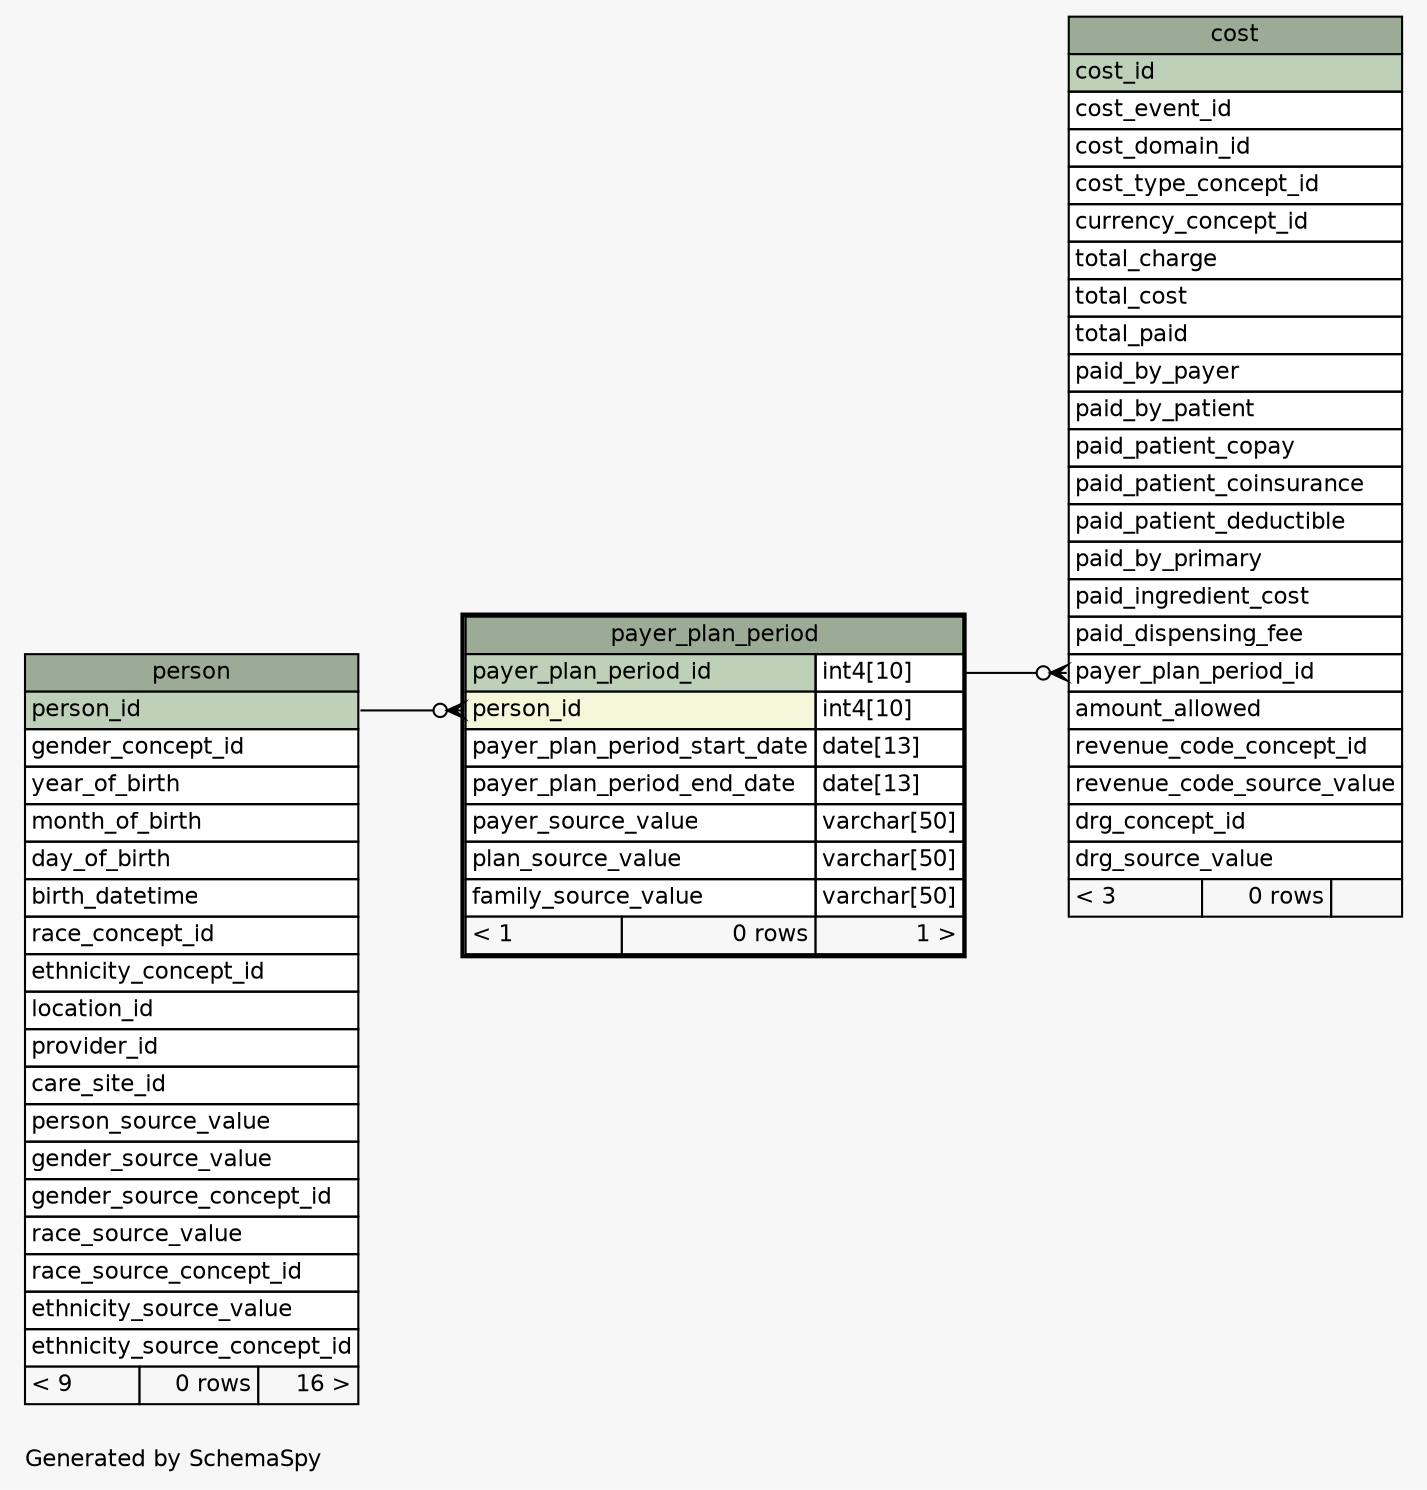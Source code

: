 // dot 2.38.0 on Linux 4.10.0-32-generic
// SchemaSpy rev 590
digraph "oneDegreeRelationshipsDiagram" {
  graph [
    rankdir="RL"
    bgcolor="#f7f7f7"
    label="\nGenerated by SchemaSpy"
    labeljust="l"
    nodesep="0.18"
    ranksep="0.46"
    fontname="Helvetica"
    fontsize="11"
  ];
  node [
    fontname="Helvetica"
    fontsize="11"
    shape="plaintext"
  ];
  edge [
    arrowsize="0.8"
  ];
  "cost":"payer_plan_period_id":w -> "payer_plan_period":"payer_plan_period_id.type":e [arrowhead=none dir=back arrowtail=crowodot];
  "payer_plan_period":"person_id":w -> "person":"person_id":e [arrowhead=none dir=back arrowtail=crowodot];
  "cost" [
    label=<
    <TABLE BORDER="0" CELLBORDER="1" CELLSPACING="0" BGCOLOR="#ffffff">
      <TR><TD COLSPAN="3" BGCOLOR="#9bab96" ALIGN="CENTER">cost</TD></TR>
      <TR><TD PORT="cost_id" COLSPAN="3" BGCOLOR="#bed1b8" ALIGN="LEFT">cost_id</TD></TR>
      <TR><TD PORT="cost_event_id" COLSPAN="3" ALIGN="LEFT">cost_event_id</TD></TR>
      <TR><TD PORT="cost_domain_id" COLSPAN="3" ALIGN="LEFT">cost_domain_id</TD></TR>
      <TR><TD PORT="cost_type_concept_id" COLSPAN="3" ALIGN="LEFT">cost_type_concept_id</TD></TR>
      <TR><TD PORT="currency_concept_id" COLSPAN="3" ALIGN="LEFT">currency_concept_id</TD></TR>
      <TR><TD PORT="total_charge" COLSPAN="3" ALIGN="LEFT">total_charge</TD></TR>
      <TR><TD PORT="total_cost" COLSPAN="3" ALIGN="LEFT">total_cost</TD></TR>
      <TR><TD PORT="total_paid" COLSPAN="3" ALIGN="LEFT">total_paid</TD></TR>
      <TR><TD PORT="paid_by_payer" COLSPAN="3" ALIGN="LEFT">paid_by_payer</TD></TR>
      <TR><TD PORT="paid_by_patient" COLSPAN="3" ALIGN="LEFT">paid_by_patient</TD></TR>
      <TR><TD PORT="paid_patient_copay" COLSPAN="3" ALIGN="LEFT">paid_patient_copay</TD></TR>
      <TR><TD PORT="paid_patient_coinsurance" COLSPAN="3" ALIGN="LEFT">paid_patient_coinsurance</TD></TR>
      <TR><TD PORT="paid_patient_deductible" COLSPAN="3" ALIGN="LEFT">paid_patient_deductible</TD></TR>
      <TR><TD PORT="paid_by_primary" COLSPAN="3" ALIGN="LEFT">paid_by_primary</TD></TR>
      <TR><TD PORT="paid_ingredient_cost" COLSPAN="3" ALIGN="LEFT">paid_ingredient_cost</TD></TR>
      <TR><TD PORT="paid_dispensing_fee" COLSPAN="3" ALIGN="LEFT">paid_dispensing_fee</TD></TR>
      <TR><TD PORT="payer_plan_period_id" COLSPAN="3" ALIGN="LEFT">payer_plan_period_id</TD></TR>
      <TR><TD PORT="amount_allowed" COLSPAN="3" ALIGN="LEFT">amount_allowed</TD></TR>
      <TR><TD PORT="revenue_code_concept_id" COLSPAN="3" ALIGN="LEFT">revenue_code_concept_id</TD></TR>
      <TR><TD PORT="revenue_code_source_value" COLSPAN="3" ALIGN="LEFT">revenue_code_source_value</TD></TR>
      <TR><TD PORT="drg_concept_id" COLSPAN="3" ALIGN="LEFT">drg_concept_id</TD></TR>
      <TR><TD PORT="drg_source_value" COLSPAN="3" ALIGN="LEFT">drg_source_value</TD></TR>
      <TR><TD ALIGN="LEFT" BGCOLOR="#f7f7f7">&lt; 3</TD><TD ALIGN="RIGHT" BGCOLOR="#f7f7f7">0 rows</TD><TD ALIGN="RIGHT" BGCOLOR="#f7f7f7">  </TD></TR>
    </TABLE>>
    URL="cost.html"
    tooltip="cost"
  ];
  "payer_plan_period" [
    label=<
    <TABLE BORDER="2" CELLBORDER="1" CELLSPACING="0" BGCOLOR="#ffffff">
      <TR><TD COLSPAN="3" BGCOLOR="#9bab96" ALIGN="CENTER">payer_plan_period</TD></TR>
      <TR><TD PORT="payer_plan_period_id" COLSPAN="2" BGCOLOR="#bed1b8" ALIGN="LEFT">payer_plan_period_id</TD><TD PORT="payer_plan_period_id.type" ALIGN="LEFT">int4[10]</TD></TR>
      <TR><TD PORT="person_id" COLSPAN="2" BGCOLOR="#f4f7da" ALIGN="LEFT">person_id</TD><TD PORT="person_id.type" ALIGN="LEFT">int4[10]</TD></TR>
      <TR><TD PORT="payer_plan_period_start_date" COLSPAN="2" ALIGN="LEFT">payer_plan_period_start_date</TD><TD PORT="payer_plan_period_start_date.type" ALIGN="LEFT">date[13]</TD></TR>
      <TR><TD PORT="payer_plan_period_end_date" COLSPAN="2" ALIGN="LEFT">payer_plan_period_end_date</TD><TD PORT="payer_plan_period_end_date.type" ALIGN="LEFT">date[13]</TD></TR>
      <TR><TD PORT="payer_source_value" COLSPAN="2" ALIGN="LEFT">payer_source_value</TD><TD PORT="payer_source_value.type" ALIGN="LEFT">varchar[50]</TD></TR>
      <TR><TD PORT="plan_source_value" COLSPAN="2" ALIGN="LEFT">plan_source_value</TD><TD PORT="plan_source_value.type" ALIGN="LEFT">varchar[50]</TD></TR>
      <TR><TD PORT="family_source_value" COLSPAN="2" ALIGN="LEFT">family_source_value</TD><TD PORT="family_source_value.type" ALIGN="LEFT">varchar[50]</TD></TR>
      <TR><TD ALIGN="LEFT" BGCOLOR="#f7f7f7">&lt; 1</TD><TD ALIGN="RIGHT" BGCOLOR="#f7f7f7">0 rows</TD><TD ALIGN="RIGHT" BGCOLOR="#f7f7f7">1 &gt;</TD></TR>
    </TABLE>>
    URL="payer_plan_period.html"
    tooltip="payer_plan_period"
  ];
  "person" [
    label=<
    <TABLE BORDER="0" CELLBORDER="1" CELLSPACING="0" BGCOLOR="#ffffff">
      <TR><TD COLSPAN="3" BGCOLOR="#9bab96" ALIGN="CENTER">person</TD></TR>
      <TR><TD PORT="person_id" COLSPAN="3" BGCOLOR="#bed1b8" ALIGN="LEFT">person_id</TD></TR>
      <TR><TD PORT="gender_concept_id" COLSPAN="3" ALIGN="LEFT">gender_concept_id</TD></TR>
      <TR><TD PORT="year_of_birth" COLSPAN="3" ALIGN="LEFT">year_of_birth</TD></TR>
      <TR><TD PORT="month_of_birth" COLSPAN="3" ALIGN="LEFT">month_of_birth</TD></TR>
      <TR><TD PORT="day_of_birth" COLSPAN="3" ALIGN="LEFT">day_of_birth</TD></TR>
      <TR><TD PORT="birth_datetime" COLSPAN="3" ALIGN="LEFT">birth_datetime</TD></TR>
      <TR><TD PORT="race_concept_id" COLSPAN="3" ALIGN="LEFT">race_concept_id</TD></TR>
      <TR><TD PORT="ethnicity_concept_id" COLSPAN="3" ALIGN="LEFT">ethnicity_concept_id</TD></TR>
      <TR><TD PORT="location_id" COLSPAN="3" ALIGN="LEFT">location_id</TD></TR>
      <TR><TD PORT="provider_id" COLSPAN="3" ALIGN="LEFT">provider_id</TD></TR>
      <TR><TD PORT="care_site_id" COLSPAN="3" ALIGN="LEFT">care_site_id</TD></TR>
      <TR><TD PORT="person_source_value" COLSPAN="3" ALIGN="LEFT">person_source_value</TD></TR>
      <TR><TD PORT="gender_source_value" COLSPAN="3" ALIGN="LEFT">gender_source_value</TD></TR>
      <TR><TD PORT="gender_source_concept_id" COLSPAN="3" ALIGN="LEFT">gender_source_concept_id</TD></TR>
      <TR><TD PORT="race_source_value" COLSPAN="3" ALIGN="LEFT">race_source_value</TD></TR>
      <TR><TD PORT="race_source_concept_id" COLSPAN="3" ALIGN="LEFT">race_source_concept_id</TD></TR>
      <TR><TD PORT="ethnicity_source_value" COLSPAN="3" ALIGN="LEFT">ethnicity_source_value</TD></TR>
      <TR><TD PORT="ethnicity_source_concept_id" COLSPAN="3" ALIGN="LEFT">ethnicity_source_concept_id</TD></TR>
      <TR><TD ALIGN="LEFT" BGCOLOR="#f7f7f7">&lt; 9</TD><TD ALIGN="RIGHT" BGCOLOR="#f7f7f7">0 rows</TD><TD ALIGN="RIGHT" BGCOLOR="#f7f7f7">16 &gt;</TD></TR>
    </TABLE>>
    URL="person.html"
    tooltip="person"
  ];
}
